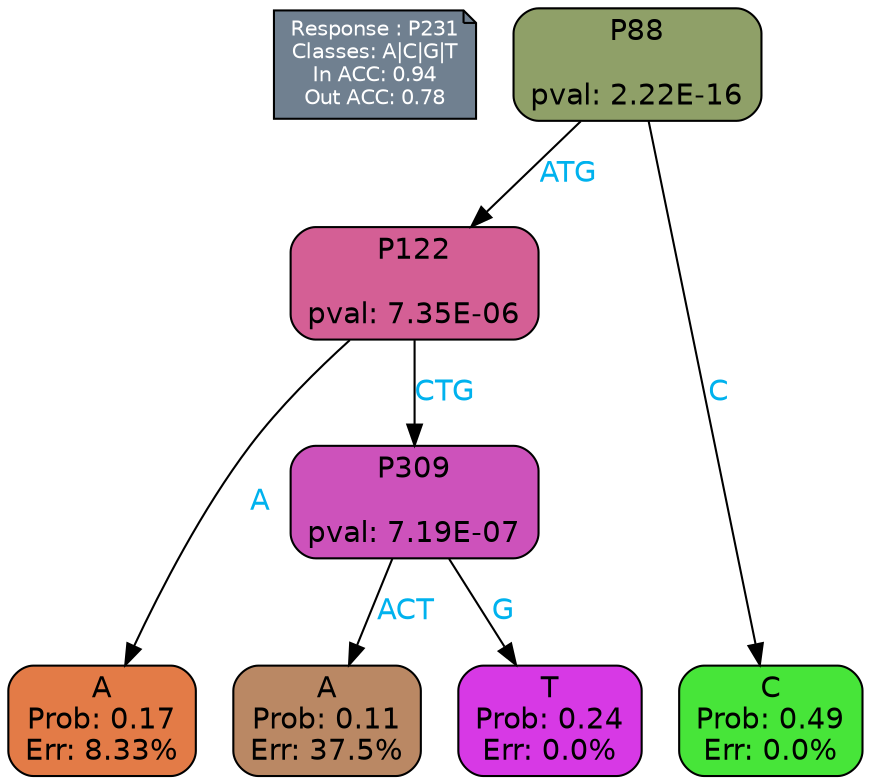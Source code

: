 digraph Tree {
node [shape=box, style="filled, rounded", color="black", fontname=helvetica] ;
graph [ranksep=equally, splines=polylines, bgcolor=transparent, dpi=600] ;
edge [fontname=helvetica] ;
LEGEND [label="Response : P231
Classes: A|C|G|T
In ACC: 0.94
Out ACC: 0.78
",shape=note,align=left,style=filled,fillcolor="slategray",fontcolor="white",fontsize=10];1 [label="P88

pval: 2.22E-16", fillcolor="#8fa068"] ;
2 [label="P122

pval: 7.35E-06", fillcolor="#d45f95"] ;
3 [label="A
Prob: 0.17
Err: 8.33%", fillcolor="#e37b47"] ;
4 [label="P309

pval: 7.19E-07", fillcolor="#cd52bb"] ;
5 [label="A
Prob: 0.11
Err: 37.5%", fillcolor="#ba8864"] ;
6 [label="T
Prob: 0.24
Err: 0.0%", fillcolor="#d739e5"] ;
7 [label="C
Prob: 0.49
Err: 0.0%", fillcolor="#47e539"] ;
1 -> 2 [label="ATG",fontcolor=deepskyblue2] ;
1 -> 7 [label="C",fontcolor=deepskyblue2] ;
2 -> 3 [label="A",fontcolor=deepskyblue2] ;
2 -> 4 [label="CTG",fontcolor=deepskyblue2] ;
4 -> 5 [label="ACT",fontcolor=deepskyblue2] ;
4 -> 6 [label="G",fontcolor=deepskyblue2] ;
{rank = same; 3;5;6;7;}{rank = same; LEGEND;1;}}